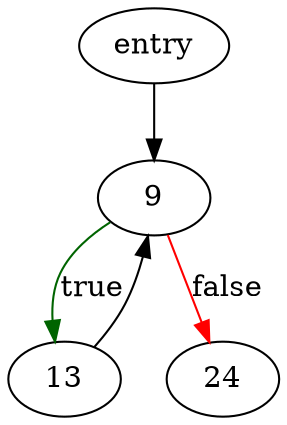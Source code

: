 digraph "initMemArray" {
	// Node definitions.
	4 [label=entry];
	9;
	13;
	24;

	// Edge definitions.
	4 -> 9;
	9 -> 13 [
		color=darkgreen
		label=true
	];
	9 -> 24 [
		color=red
		label=false
	];
	13 -> 9;
}